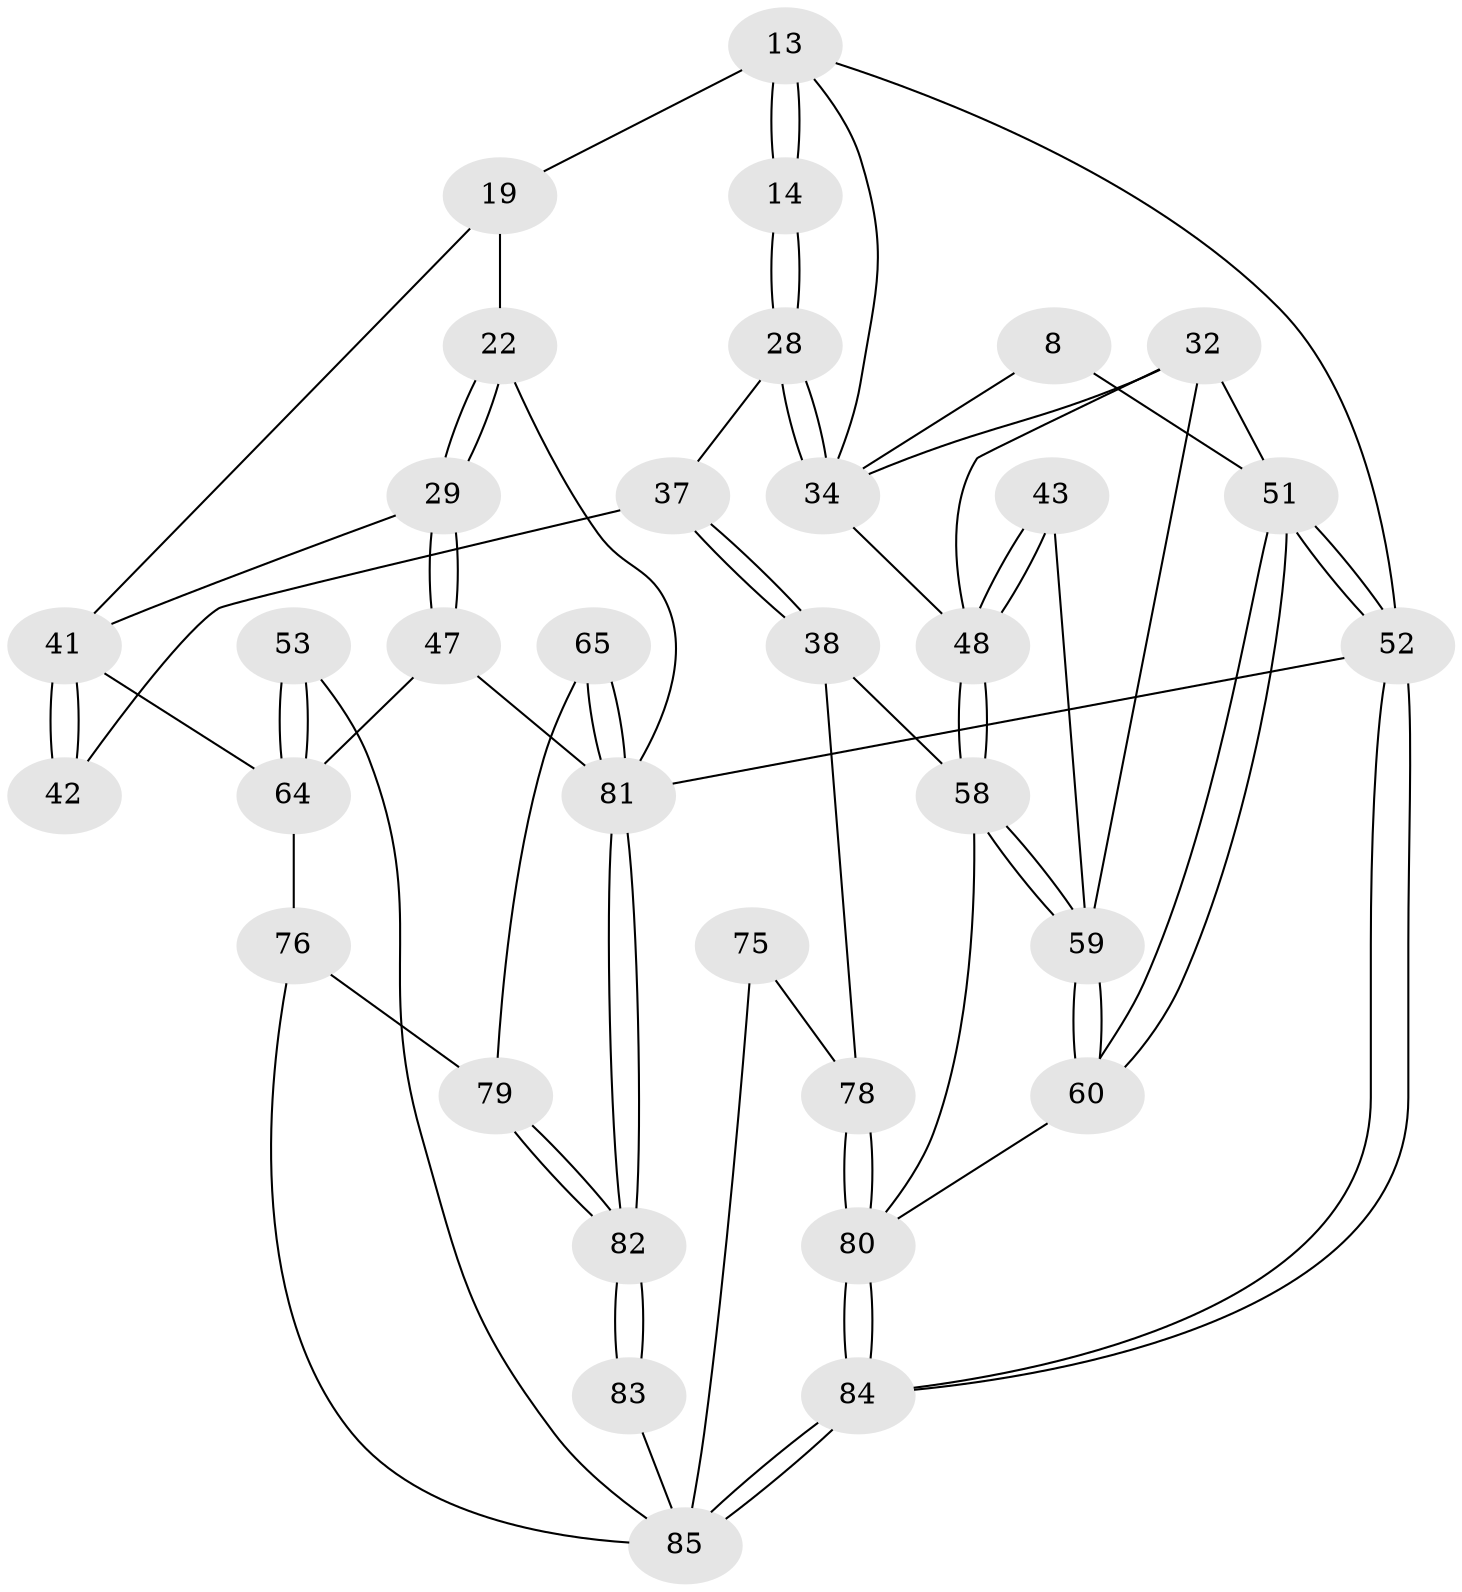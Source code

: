 // original degree distribution, {4: 0.23529411764705882, 6: 0.2235294117647059, 5: 0.5058823529411764, 3: 0.03529411764705882}
// Generated by graph-tools (version 1.1) at 2025/05/03/04/25 22:05:45]
// undirected, 34 vertices, 77 edges
graph export_dot {
graph [start="1"]
  node [color=gray90,style=filled];
  8 [pos="+0.11643680866498811+0.22873496452699774",super="+4"];
  13 [pos="+0.6747646514501183+0.3139159346506742",super="+12+5+6+11"];
  14 [pos="+0.4558108186102979+0.21961406496017466"];
  19 [pos="+0.6792076630864938+0.3198755423946229",super="+18+17"];
  22 [pos="+0.9044743625850767+0.41169547090215813",super="+21"];
  28 [pos="+0.45817967226313333+0.34369810310599175"];
  29 [pos="+0.8871296648508464+0.43405844086362355"];
  32 [pos="+0+0.5260606581819143",super="+31"];
  34 [pos="+0.21848918710595053+0.4618415047774228",super="+23"];
  37 [pos="+0.3879842201931739+0.5357058587738674",super="+27"];
  38 [pos="+0.371330174605565+0.5555040055426581"];
  41 [pos="+0.6344071464362215+0.5577772463607893",super="+30+25"];
  42 [pos="+0.6207581992966946+0.5452323157368527",super="+26"];
  43 [pos="+0.0667530333101311+0.576905214892591"];
  47 [pos="+0.8667080983560688+0.5472499848677885",super="+46"];
  48 [pos="+0.18656907527249336+0.6329541900874408",super="+40+36"];
  51 [pos="+0+0.9918485804823025",super="+33+16"];
  52 [pos="+0+1",super="+9"];
  53 [pos="+0.6376522316687377+0.6736018748126954"];
  58 [pos="+0.21848067632489046+0.7232985418008733",super="+57"];
  59 [pos="+0.06593699803257341+0.7863396660293335",super="+44"];
  60 [pos="+0.051275569764998565+0.802977274121853"];
  64 [pos="+0.8001852039048432+0.7945937033205167",super="+63+50"];
  65 [pos="+1+0.7339340263794896"];
  75 [pos="+0.48035916033589116+0.9270740075245684",super="+72+55"];
  76 [pos="+0.8130500111971596+0.8688832945739601",super="+67"];
  78 [pos="+0.4095388852495817+0.9325360714732143",super="+71+70+61"];
  79 [pos="+0.9443850424787141+0.9566903912235626",super="+66"];
  80 [pos="+0.2226576125166183+1",super="+69+68"];
  81 [pos="+1+1",super="+20+45"];
  82 [pos="+1+1"];
  83 [pos="+0.7504068313236139+1"];
  84 [pos="+0.1406873138867079+1"];
  85 [pos="+0.5109589140623924+1",super="+77"];
  8 -- 51 [weight=2];
  8 -- 34;
  13 -- 14 [weight=2];
  13 -- 14;
  13 -- 19 [weight=2];
  13 -- 52 [weight=2];
  13 -- 34;
  14 -- 28;
  14 -- 28;
  19 -- 41;
  19 -- 22 [weight=2];
  22 -- 29;
  22 -- 29;
  22 -- 81;
  28 -- 34;
  28 -- 34;
  28 -- 37;
  29 -- 47;
  29 -- 47;
  29 -- 41;
  32 -- 51 [weight=2];
  32 -- 59;
  32 -- 48;
  32 -- 34;
  34 -- 48;
  37 -- 38;
  37 -- 38;
  37 -- 42 [weight=2];
  38 -- 58;
  38 -- 78;
  41 -- 42 [weight=2];
  41 -- 42;
  41 -- 64;
  43 -- 48 [weight=2];
  43 -- 48;
  43 -- 59;
  47 -- 64 [weight=2];
  47 -- 81;
  48 -- 58 [weight=2];
  48 -- 58;
  51 -- 52 [weight=2];
  51 -- 52;
  51 -- 60;
  51 -- 60;
  52 -- 84;
  52 -- 84;
  52 -- 81 [weight=2];
  53 -- 64 [weight=2];
  53 -- 64;
  53 -- 85;
  58 -- 59;
  58 -- 59;
  58 -- 80;
  59 -- 60;
  59 -- 60;
  60 -- 80;
  64 -- 76;
  65 -- 81 [weight=2];
  65 -- 81;
  65 -- 79;
  75 -- 78 [weight=3];
  75 -- 85 [weight=2];
  76 -- 79 [weight=2];
  76 -- 85;
  78 -- 80 [weight=3];
  78 -- 80;
  79 -- 82;
  79 -- 82;
  80 -- 84;
  80 -- 84;
  81 -- 82;
  81 -- 82;
  82 -- 83;
  82 -- 83;
  83 -- 85 [weight=2];
  84 -- 85;
  84 -- 85;
}
